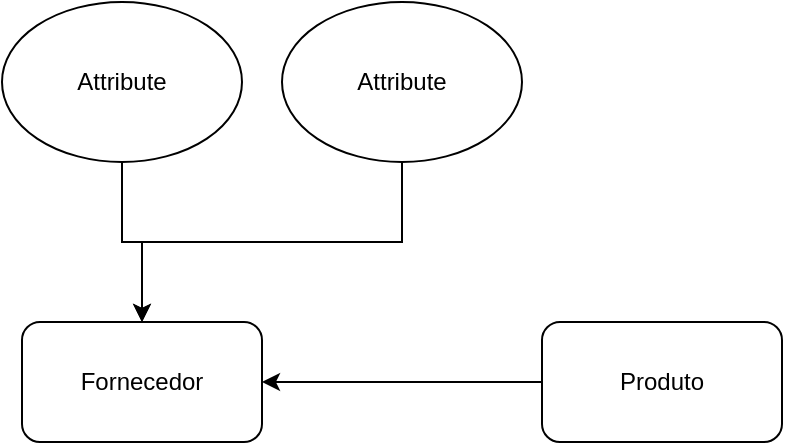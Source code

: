 <mxfile version="20.3.2" type="device"><diagram id="DmbEVRbOIHzgd7aGe1xH" name="Página-1"><mxGraphModel dx="1662" dy="754" grid="1" gridSize="10" guides="1" tooltips="1" connect="1" arrows="1" fold="1" page="1" pageScale="1" pageWidth="827" pageHeight="1169" math="0" shadow="0"><root><mxCell id="0"/><mxCell id="1" parent="0"/><mxCell id="jjOigZJyFj-dwWTFAFqq-1" value="Fornecedor" style="rounded=1;whiteSpace=wrap;html=1;" vertex="1" parent="1"><mxGeometry x="50" y="240" width="120" height="60" as="geometry"/></mxCell><mxCell id="jjOigZJyFj-dwWTFAFqq-7" style="edgeStyle=orthogonalEdgeStyle;rounded=0;orthogonalLoop=1;jettySize=auto;html=1;entryX=0.5;entryY=0;entryDx=0;entryDy=0;" edge="1" parent="1" source="jjOigZJyFj-dwWTFAFqq-2" target="jjOigZJyFj-dwWTFAFqq-1"><mxGeometry relative="1" as="geometry"/></mxCell><mxCell id="jjOigZJyFj-dwWTFAFqq-2" value="Attribute" style="ellipse;whiteSpace=wrap;html=1;" vertex="1" parent="1"><mxGeometry x="40" y="80" width="120" height="80" as="geometry"/></mxCell><mxCell id="jjOigZJyFj-dwWTFAFqq-8" style="edgeStyle=orthogonalEdgeStyle;rounded=0;orthogonalLoop=1;jettySize=auto;html=1;" edge="1" parent="1" source="jjOigZJyFj-dwWTFAFqq-3"><mxGeometry relative="1" as="geometry"><mxPoint x="110" y="240" as="targetPoint"/><Array as="points"><mxPoint x="240" y="200"/><mxPoint x="110" y="200"/></Array></mxGeometry></mxCell><mxCell id="jjOigZJyFj-dwWTFAFqq-3" value="Attribute" style="ellipse;whiteSpace=wrap;html=1;" vertex="1" parent="1"><mxGeometry x="180" y="80" width="120" height="80" as="geometry"/></mxCell><mxCell id="jjOigZJyFj-dwWTFAFqq-6" style="edgeStyle=orthogonalEdgeStyle;rounded=0;orthogonalLoop=1;jettySize=auto;html=1;entryX=1;entryY=0.5;entryDx=0;entryDy=0;" edge="1" parent="1" source="jjOigZJyFj-dwWTFAFqq-5" target="jjOigZJyFj-dwWTFAFqq-1"><mxGeometry relative="1" as="geometry"/></mxCell><mxCell id="jjOigZJyFj-dwWTFAFqq-5" value="Produto" style="rounded=1;whiteSpace=wrap;html=1;" vertex="1" parent="1"><mxGeometry x="310" y="240" width="120" height="60" as="geometry"/></mxCell></root></mxGraphModel></diagram></mxfile>